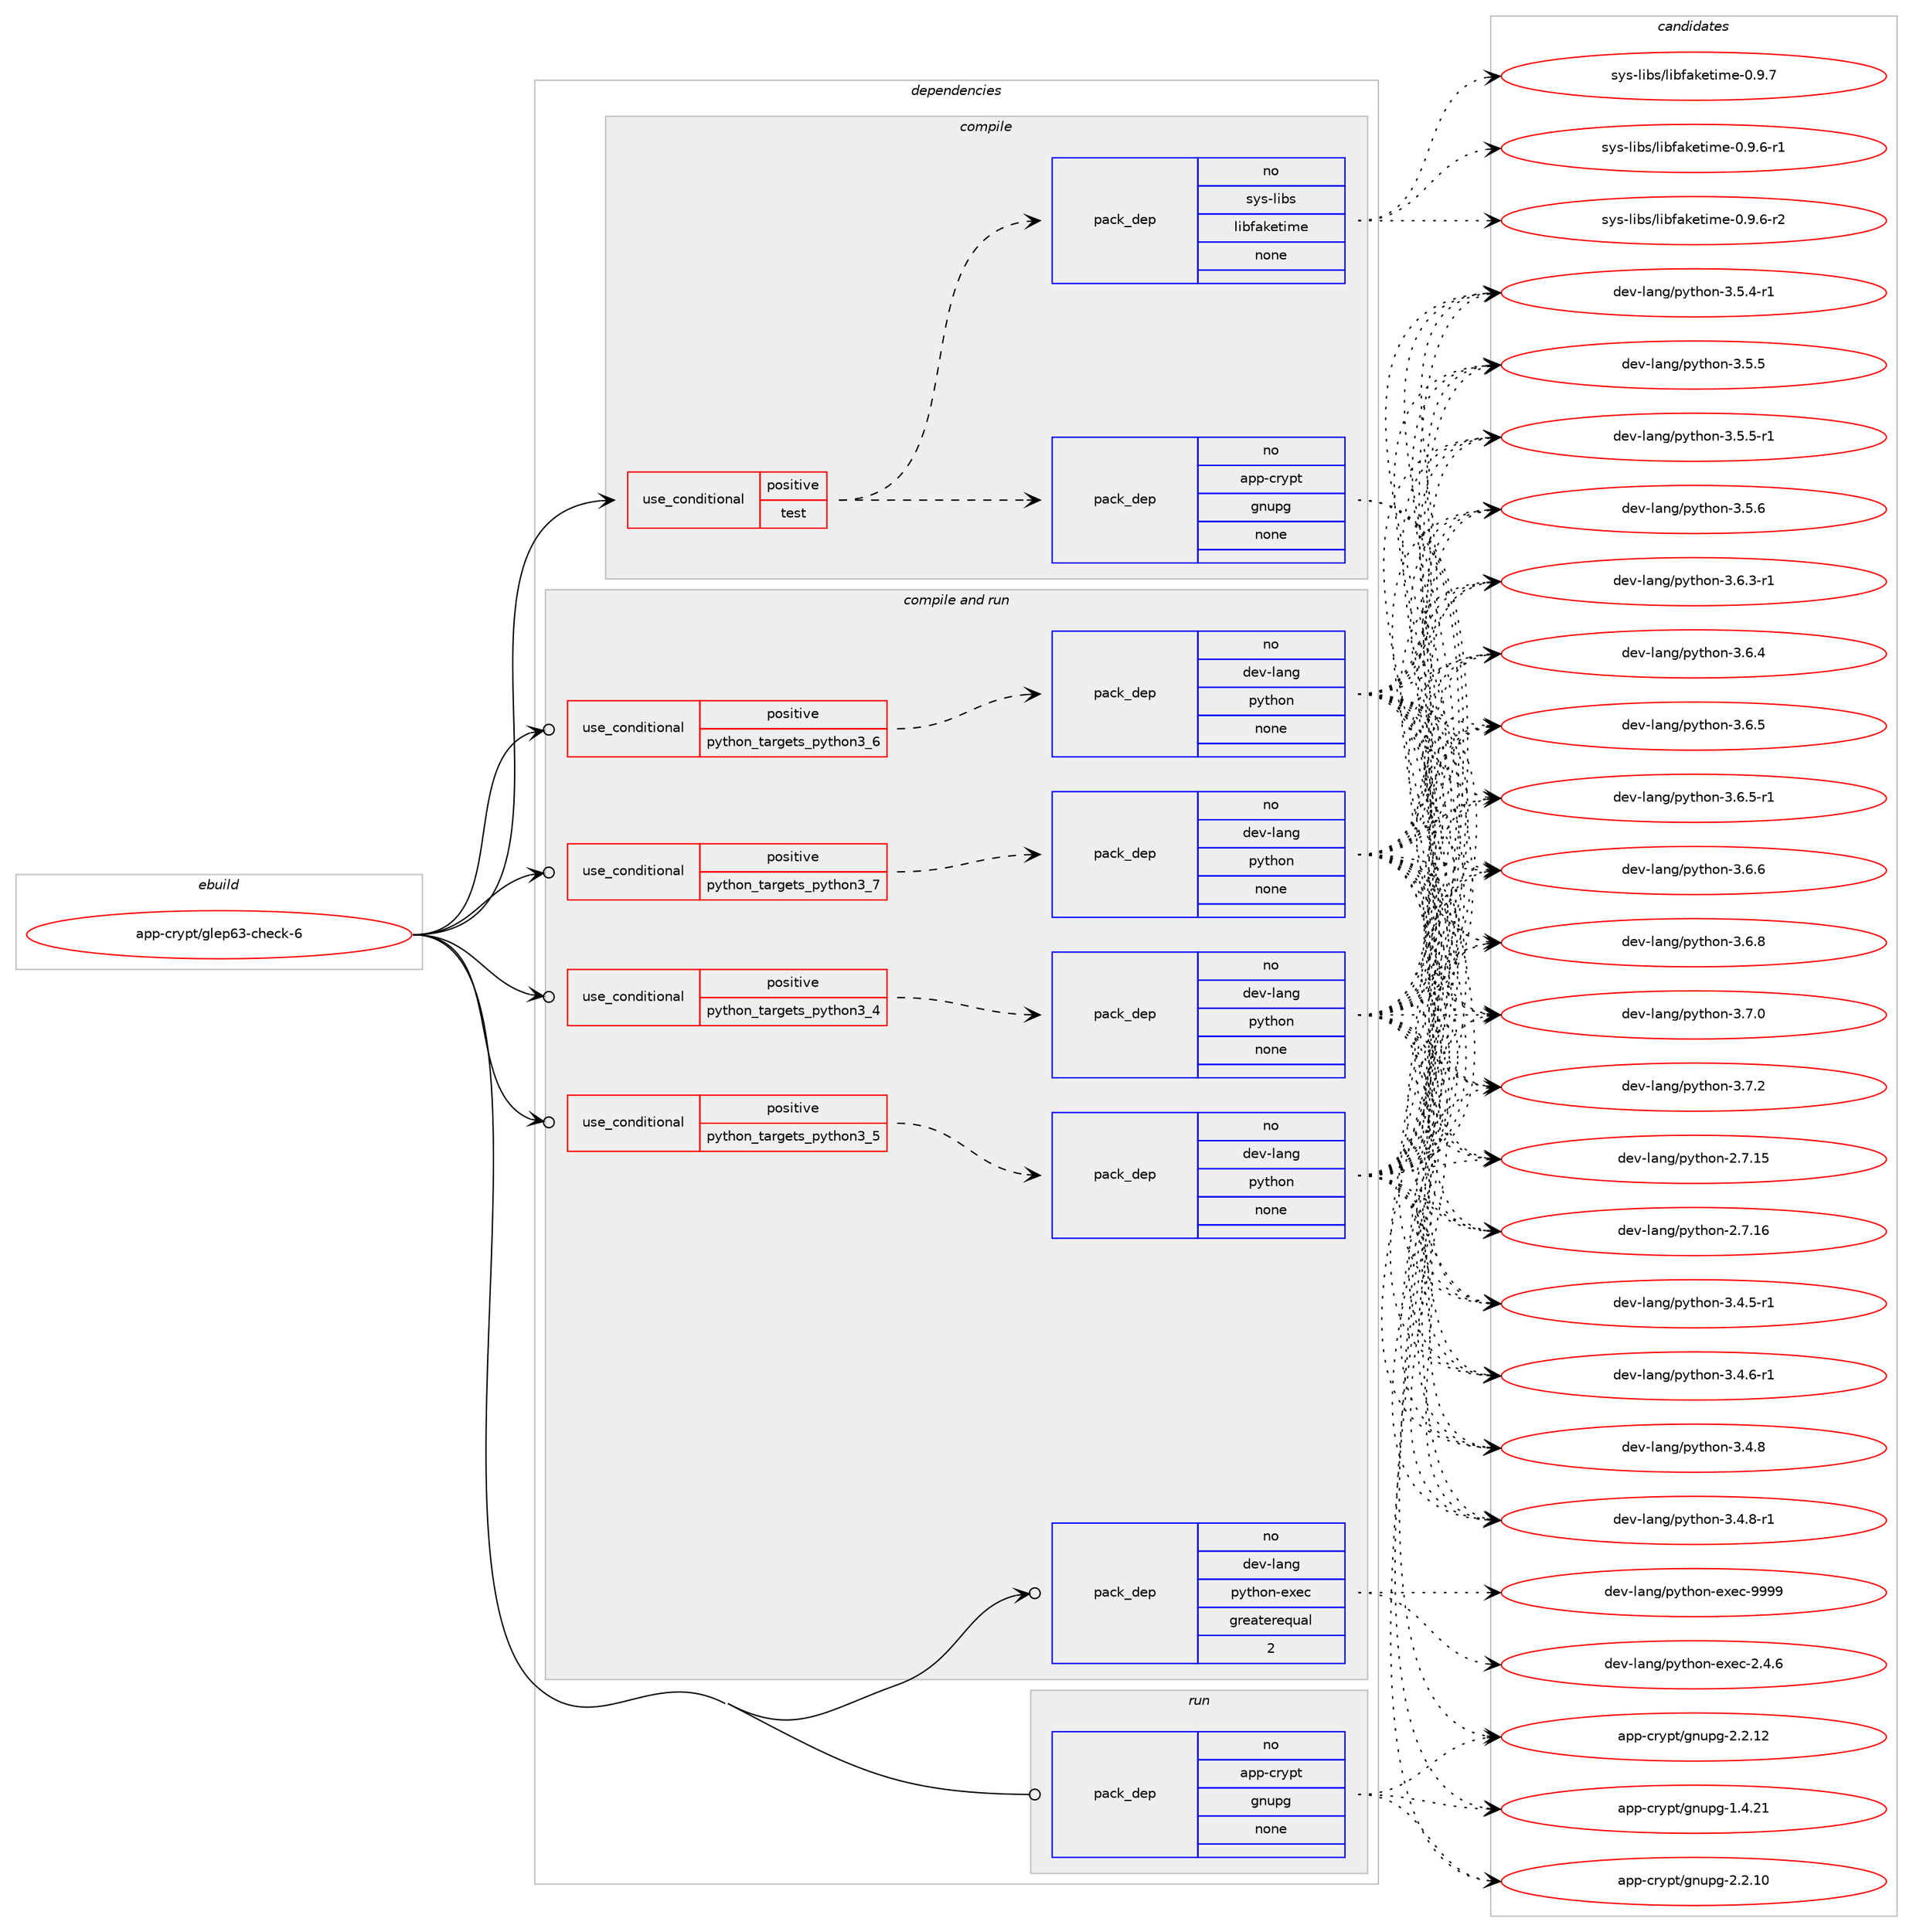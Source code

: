 digraph prolog {

# *************
# Graph options
# *************

newrank=true;
concentrate=true;
compound=true;
graph [rankdir=LR,fontname=Helvetica,fontsize=10,ranksep=1.5];#, ranksep=2.5, nodesep=0.2];
edge  [arrowhead=vee];
node  [fontname=Helvetica,fontsize=10];

# **********
# The ebuild
# **********

subgraph cluster_leftcol {
color=gray;
rank=same;
label=<<i>ebuild</i>>;
id [label="app-crypt/glep63-check-6", color=red, width=4, href="../app-crypt/glep63-check-6.svg"];
}

# ****************
# The dependencies
# ****************

subgraph cluster_midcol {
color=gray;
label=<<i>dependencies</i>>;
subgraph cluster_compile {
fillcolor="#eeeeee";
style=filled;
label=<<i>compile</i>>;
subgraph cond347660 {
dependency1275632 [label=<<TABLE BORDER="0" CELLBORDER="1" CELLSPACING="0" CELLPADDING="4"><TR><TD ROWSPAN="3" CELLPADDING="10">use_conditional</TD></TR><TR><TD>positive</TD></TR><TR><TD>test</TD></TR></TABLE>>, shape=none, color=red];
subgraph pack908158 {
dependency1275633 [label=<<TABLE BORDER="0" CELLBORDER="1" CELLSPACING="0" CELLPADDING="4" WIDTH="220"><TR><TD ROWSPAN="6" CELLPADDING="30">pack_dep</TD></TR><TR><TD WIDTH="110">no</TD></TR><TR><TD>app-crypt</TD></TR><TR><TD>gnupg</TD></TR><TR><TD>none</TD></TR><TR><TD></TD></TR></TABLE>>, shape=none, color=blue];
}
dependency1275632:e -> dependency1275633:w [weight=20,style="dashed",arrowhead="vee"];
subgraph pack908159 {
dependency1275634 [label=<<TABLE BORDER="0" CELLBORDER="1" CELLSPACING="0" CELLPADDING="4" WIDTH="220"><TR><TD ROWSPAN="6" CELLPADDING="30">pack_dep</TD></TR><TR><TD WIDTH="110">no</TD></TR><TR><TD>sys-libs</TD></TR><TR><TD>libfaketime</TD></TR><TR><TD>none</TD></TR><TR><TD></TD></TR></TABLE>>, shape=none, color=blue];
}
dependency1275632:e -> dependency1275634:w [weight=20,style="dashed",arrowhead="vee"];
}
id:e -> dependency1275632:w [weight=20,style="solid",arrowhead="vee"];
}
subgraph cluster_compileandrun {
fillcolor="#eeeeee";
style=filled;
label=<<i>compile and run</i>>;
subgraph cond347661 {
dependency1275635 [label=<<TABLE BORDER="0" CELLBORDER="1" CELLSPACING="0" CELLPADDING="4"><TR><TD ROWSPAN="3" CELLPADDING="10">use_conditional</TD></TR><TR><TD>positive</TD></TR><TR><TD>python_targets_python3_4</TD></TR></TABLE>>, shape=none, color=red];
subgraph pack908160 {
dependency1275636 [label=<<TABLE BORDER="0" CELLBORDER="1" CELLSPACING="0" CELLPADDING="4" WIDTH="220"><TR><TD ROWSPAN="6" CELLPADDING="30">pack_dep</TD></TR><TR><TD WIDTH="110">no</TD></TR><TR><TD>dev-lang</TD></TR><TR><TD>python</TD></TR><TR><TD>none</TD></TR><TR><TD></TD></TR></TABLE>>, shape=none, color=blue];
}
dependency1275635:e -> dependency1275636:w [weight=20,style="dashed",arrowhead="vee"];
}
id:e -> dependency1275635:w [weight=20,style="solid",arrowhead="odotvee"];
subgraph cond347662 {
dependency1275637 [label=<<TABLE BORDER="0" CELLBORDER="1" CELLSPACING="0" CELLPADDING="4"><TR><TD ROWSPAN="3" CELLPADDING="10">use_conditional</TD></TR><TR><TD>positive</TD></TR><TR><TD>python_targets_python3_5</TD></TR></TABLE>>, shape=none, color=red];
subgraph pack908161 {
dependency1275638 [label=<<TABLE BORDER="0" CELLBORDER="1" CELLSPACING="0" CELLPADDING="4" WIDTH="220"><TR><TD ROWSPAN="6" CELLPADDING="30">pack_dep</TD></TR><TR><TD WIDTH="110">no</TD></TR><TR><TD>dev-lang</TD></TR><TR><TD>python</TD></TR><TR><TD>none</TD></TR><TR><TD></TD></TR></TABLE>>, shape=none, color=blue];
}
dependency1275637:e -> dependency1275638:w [weight=20,style="dashed",arrowhead="vee"];
}
id:e -> dependency1275637:w [weight=20,style="solid",arrowhead="odotvee"];
subgraph cond347663 {
dependency1275639 [label=<<TABLE BORDER="0" CELLBORDER="1" CELLSPACING="0" CELLPADDING="4"><TR><TD ROWSPAN="3" CELLPADDING="10">use_conditional</TD></TR><TR><TD>positive</TD></TR><TR><TD>python_targets_python3_6</TD></TR></TABLE>>, shape=none, color=red];
subgraph pack908162 {
dependency1275640 [label=<<TABLE BORDER="0" CELLBORDER="1" CELLSPACING="0" CELLPADDING="4" WIDTH="220"><TR><TD ROWSPAN="6" CELLPADDING="30">pack_dep</TD></TR><TR><TD WIDTH="110">no</TD></TR><TR><TD>dev-lang</TD></TR><TR><TD>python</TD></TR><TR><TD>none</TD></TR><TR><TD></TD></TR></TABLE>>, shape=none, color=blue];
}
dependency1275639:e -> dependency1275640:w [weight=20,style="dashed",arrowhead="vee"];
}
id:e -> dependency1275639:w [weight=20,style="solid",arrowhead="odotvee"];
subgraph cond347664 {
dependency1275641 [label=<<TABLE BORDER="0" CELLBORDER="1" CELLSPACING="0" CELLPADDING="4"><TR><TD ROWSPAN="3" CELLPADDING="10">use_conditional</TD></TR><TR><TD>positive</TD></TR><TR><TD>python_targets_python3_7</TD></TR></TABLE>>, shape=none, color=red];
subgraph pack908163 {
dependency1275642 [label=<<TABLE BORDER="0" CELLBORDER="1" CELLSPACING="0" CELLPADDING="4" WIDTH="220"><TR><TD ROWSPAN="6" CELLPADDING="30">pack_dep</TD></TR><TR><TD WIDTH="110">no</TD></TR><TR><TD>dev-lang</TD></TR><TR><TD>python</TD></TR><TR><TD>none</TD></TR><TR><TD></TD></TR></TABLE>>, shape=none, color=blue];
}
dependency1275641:e -> dependency1275642:w [weight=20,style="dashed",arrowhead="vee"];
}
id:e -> dependency1275641:w [weight=20,style="solid",arrowhead="odotvee"];
subgraph pack908164 {
dependency1275643 [label=<<TABLE BORDER="0" CELLBORDER="1" CELLSPACING="0" CELLPADDING="4" WIDTH="220"><TR><TD ROWSPAN="6" CELLPADDING="30">pack_dep</TD></TR><TR><TD WIDTH="110">no</TD></TR><TR><TD>dev-lang</TD></TR><TR><TD>python-exec</TD></TR><TR><TD>greaterequal</TD></TR><TR><TD>2</TD></TR></TABLE>>, shape=none, color=blue];
}
id:e -> dependency1275643:w [weight=20,style="solid",arrowhead="odotvee"];
}
subgraph cluster_run {
fillcolor="#eeeeee";
style=filled;
label=<<i>run</i>>;
subgraph pack908165 {
dependency1275644 [label=<<TABLE BORDER="0" CELLBORDER="1" CELLSPACING="0" CELLPADDING="4" WIDTH="220"><TR><TD ROWSPAN="6" CELLPADDING="30">pack_dep</TD></TR><TR><TD WIDTH="110">no</TD></TR><TR><TD>app-crypt</TD></TR><TR><TD>gnupg</TD></TR><TR><TD>none</TD></TR><TR><TD></TD></TR></TABLE>>, shape=none, color=blue];
}
id:e -> dependency1275644:w [weight=20,style="solid",arrowhead="odot"];
}
}

# **************
# The candidates
# **************

subgraph cluster_choices {
rank=same;
color=gray;
label=<<i>candidates</i>>;

subgraph choice908158 {
color=black;
nodesep=1;
choice9711211245991141211121164710311011711210345494652465049 [label="app-crypt/gnupg-1.4.21", color=red, width=4,href="../app-crypt/gnupg-1.4.21.svg"];
choice9711211245991141211121164710311011711210345504650464948 [label="app-crypt/gnupg-2.2.10", color=red, width=4,href="../app-crypt/gnupg-2.2.10.svg"];
choice9711211245991141211121164710311011711210345504650464950 [label="app-crypt/gnupg-2.2.12", color=red, width=4,href="../app-crypt/gnupg-2.2.12.svg"];
dependency1275633:e -> choice9711211245991141211121164710311011711210345494652465049:w [style=dotted,weight="100"];
dependency1275633:e -> choice9711211245991141211121164710311011711210345504650464948:w [style=dotted,weight="100"];
dependency1275633:e -> choice9711211245991141211121164710311011711210345504650464950:w [style=dotted,weight="100"];
}
subgraph choice908159 {
color=black;
nodesep=1;
choice11512111545108105981154710810598102971071011161051091014548465746544511449 [label="sys-libs/libfaketime-0.9.6-r1", color=red, width=4,href="../sys-libs/libfaketime-0.9.6-r1.svg"];
choice11512111545108105981154710810598102971071011161051091014548465746544511450 [label="sys-libs/libfaketime-0.9.6-r2", color=red, width=4,href="../sys-libs/libfaketime-0.9.6-r2.svg"];
choice1151211154510810598115471081059810297107101116105109101454846574655 [label="sys-libs/libfaketime-0.9.7", color=red, width=4,href="../sys-libs/libfaketime-0.9.7.svg"];
dependency1275634:e -> choice11512111545108105981154710810598102971071011161051091014548465746544511449:w [style=dotted,weight="100"];
dependency1275634:e -> choice11512111545108105981154710810598102971071011161051091014548465746544511450:w [style=dotted,weight="100"];
dependency1275634:e -> choice1151211154510810598115471081059810297107101116105109101454846574655:w [style=dotted,weight="100"];
}
subgraph choice908160 {
color=black;
nodesep=1;
choice10010111845108971101034711212111610411111045504655464953 [label="dev-lang/python-2.7.15", color=red, width=4,href="../dev-lang/python-2.7.15.svg"];
choice10010111845108971101034711212111610411111045504655464954 [label="dev-lang/python-2.7.16", color=red, width=4,href="../dev-lang/python-2.7.16.svg"];
choice1001011184510897110103471121211161041111104551465246534511449 [label="dev-lang/python-3.4.5-r1", color=red, width=4,href="../dev-lang/python-3.4.5-r1.svg"];
choice1001011184510897110103471121211161041111104551465246544511449 [label="dev-lang/python-3.4.6-r1", color=red, width=4,href="../dev-lang/python-3.4.6-r1.svg"];
choice100101118451089711010347112121116104111110455146524656 [label="dev-lang/python-3.4.8", color=red, width=4,href="../dev-lang/python-3.4.8.svg"];
choice1001011184510897110103471121211161041111104551465246564511449 [label="dev-lang/python-3.4.8-r1", color=red, width=4,href="../dev-lang/python-3.4.8-r1.svg"];
choice1001011184510897110103471121211161041111104551465346524511449 [label="dev-lang/python-3.5.4-r1", color=red, width=4,href="../dev-lang/python-3.5.4-r1.svg"];
choice100101118451089711010347112121116104111110455146534653 [label="dev-lang/python-3.5.5", color=red, width=4,href="../dev-lang/python-3.5.5.svg"];
choice1001011184510897110103471121211161041111104551465346534511449 [label="dev-lang/python-3.5.5-r1", color=red, width=4,href="../dev-lang/python-3.5.5-r1.svg"];
choice100101118451089711010347112121116104111110455146534654 [label="dev-lang/python-3.5.6", color=red, width=4,href="../dev-lang/python-3.5.6.svg"];
choice1001011184510897110103471121211161041111104551465446514511449 [label="dev-lang/python-3.6.3-r1", color=red, width=4,href="../dev-lang/python-3.6.3-r1.svg"];
choice100101118451089711010347112121116104111110455146544652 [label="dev-lang/python-3.6.4", color=red, width=4,href="../dev-lang/python-3.6.4.svg"];
choice100101118451089711010347112121116104111110455146544653 [label="dev-lang/python-3.6.5", color=red, width=4,href="../dev-lang/python-3.6.5.svg"];
choice1001011184510897110103471121211161041111104551465446534511449 [label="dev-lang/python-3.6.5-r1", color=red, width=4,href="../dev-lang/python-3.6.5-r1.svg"];
choice100101118451089711010347112121116104111110455146544654 [label="dev-lang/python-3.6.6", color=red, width=4,href="../dev-lang/python-3.6.6.svg"];
choice100101118451089711010347112121116104111110455146544656 [label="dev-lang/python-3.6.8", color=red, width=4,href="../dev-lang/python-3.6.8.svg"];
choice100101118451089711010347112121116104111110455146554648 [label="dev-lang/python-3.7.0", color=red, width=4,href="../dev-lang/python-3.7.0.svg"];
choice100101118451089711010347112121116104111110455146554650 [label="dev-lang/python-3.7.2", color=red, width=4,href="../dev-lang/python-3.7.2.svg"];
dependency1275636:e -> choice10010111845108971101034711212111610411111045504655464953:w [style=dotted,weight="100"];
dependency1275636:e -> choice10010111845108971101034711212111610411111045504655464954:w [style=dotted,weight="100"];
dependency1275636:e -> choice1001011184510897110103471121211161041111104551465246534511449:w [style=dotted,weight="100"];
dependency1275636:e -> choice1001011184510897110103471121211161041111104551465246544511449:w [style=dotted,weight="100"];
dependency1275636:e -> choice100101118451089711010347112121116104111110455146524656:w [style=dotted,weight="100"];
dependency1275636:e -> choice1001011184510897110103471121211161041111104551465246564511449:w [style=dotted,weight="100"];
dependency1275636:e -> choice1001011184510897110103471121211161041111104551465346524511449:w [style=dotted,weight="100"];
dependency1275636:e -> choice100101118451089711010347112121116104111110455146534653:w [style=dotted,weight="100"];
dependency1275636:e -> choice1001011184510897110103471121211161041111104551465346534511449:w [style=dotted,weight="100"];
dependency1275636:e -> choice100101118451089711010347112121116104111110455146534654:w [style=dotted,weight="100"];
dependency1275636:e -> choice1001011184510897110103471121211161041111104551465446514511449:w [style=dotted,weight="100"];
dependency1275636:e -> choice100101118451089711010347112121116104111110455146544652:w [style=dotted,weight="100"];
dependency1275636:e -> choice100101118451089711010347112121116104111110455146544653:w [style=dotted,weight="100"];
dependency1275636:e -> choice1001011184510897110103471121211161041111104551465446534511449:w [style=dotted,weight="100"];
dependency1275636:e -> choice100101118451089711010347112121116104111110455146544654:w [style=dotted,weight="100"];
dependency1275636:e -> choice100101118451089711010347112121116104111110455146544656:w [style=dotted,weight="100"];
dependency1275636:e -> choice100101118451089711010347112121116104111110455146554648:w [style=dotted,weight="100"];
dependency1275636:e -> choice100101118451089711010347112121116104111110455146554650:w [style=dotted,weight="100"];
}
subgraph choice908161 {
color=black;
nodesep=1;
choice10010111845108971101034711212111610411111045504655464953 [label="dev-lang/python-2.7.15", color=red, width=4,href="../dev-lang/python-2.7.15.svg"];
choice10010111845108971101034711212111610411111045504655464954 [label="dev-lang/python-2.7.16", color=red, width=4,href="../dev-lang/python-2.7.16.svg"];
choice1001011184510897110103471121211161041111104551465246534511449 [label="dev-lang/python-3.4.5-r1", color=red, width=4,href="../dev-lang/python-3.4.5-r1.svg"];
choice1001011184510897110103471121211161041111104551465246544511449 [label="dev-lang/python-3.4.6-r1", color=red, width=4,href="../dev-lang/python-3.4.6-r1.svg"];
choice100101118451089711010347112121116104111110455146524656 [label="dev-lang/python-3.4.8", color=red, width=4,href="../dev-lang/python-3.4.8.svg"];
choice1001011184510897110103471121211161041111104551465246564511449 [label="dev-lang/python-3.4.8-r1", color=red, width=4,href="../dev-lang/python-3.4.8-r1.svg"];
choice1001011184510897110103471121211161041111104551465346524511449 [label="dev-lang/python-3.5.4-r1", color=red, width=4,href="../dev-lang/python-3.5.4-r1.svg"];
choice100101118451089711010347112121116104111110455146534653 [label="dev-lang/python-3.5.5", color=red, width=4,href="../dev-lang/python-3.5.5.svg"];
choice1001011184510897110103471121211161041111104551465346534511449 [label="dev-lang/python-3.5.5-r1", color=red, width=4,href="../dev-lang/python-3.5.5-r1.svg"];
choice100101118451089711010347112121116104111110455146534654 [label="dev-lang/python-3.5.6", color=red, width=4,href="../dev-lang/python-3.5.6.svg"];
choice1001011184510897110103471121211161041111104551465446514511449 [label="dev-lang/python-3.6.3-r1", color=red, width=4,href="../dev-lang/python-3.6.3-r1.svg"];
choice100101118451089711010347112121116104111110455146544652 [label="dev-lang/python-3.6.4", color=red, width=4,href="../dev-lang/python-3.6.4.svg"];
choice100101118451089711010347112121116104111110455146544653 [label="dev-lang/python-3.6.5", color=red, width=4,href="../dev-lang/python-3.6.5.svg"];
choice1001011184510897110103471121211161041111104551465446534511449 [label="dev-lang/python-3.6.5-r1", color=red, width=4,href="../dev-lang/python-3.6.5-r1.svg"];
choice100101118451089711010347112121116104111110455146544654 [label="dev-lang/python-3.6.6", color=red, width=4,href="../dev-lang/python-3.6.6.svg"];
choice100101118451089711010347112121116104111110455146544656 [label="dev-lang/python-3.6.8", color=red, width=4,href="../dev-lang/python-3.6.8.svg"];
choice100101118451089711010347112121116104111110455146554648 [label="dev-lang/python-3.7.0", color=red, width=4,href="../dev-lang/python-3.7.0.svg"];
choice100101118451089711010347112121116104111110455146554650 [label="dev-lang/python-3.7.2", color=red, width=4,href="../dev-lang/python-3.7.2.svg"];
dependency1275638:e -> choice10010111845108971101034711212111610411111045504655464953:w [style=dotted,weight="100"];
dependency1275638:e -> choice10010111845108971101034711212111610411111045504655464954:w [style=dotted,weight="100"];
dependency1275638:e -> choice1001011184510897110103471121211161041111104551465246534511449:w [style=dotted,weight="100"];
dependency1275638:e -> choice1001011184510897110103471121211161041111104551465246544511449:w [style=dotted,weight="100"];
dependency1275638:e -> choice100101118451089711010347112121116104111110455146524656:w [style=dotted,weight="100"];
dependency1275638:e -> choice1001011184510897110103471121211161041111104551465246564511449:w [style=dotted,weight="100"];
dependency1275638:e -> choice1001011184510897110103471121211161041111104551465346524511449:w [style=dotted,weight="100"];
dependency1275638:e -> choice100101118451089711010347112121116104111110455146534653:w [style=dotted,weight="100"];
dependency1275638:e -> choice1001011184510897110103471121211161041111104551465346534511449:w [style=dotted,weight="100"];
dependency1275638:e -> choice100101118451089711010347112121116104111110455146534654:w [style=dotted,weight="100"];
dependency1275638:e -> choice1001011184510897110103471121211161041111104551465446514511449:w [style=dotted,weight="100"];
dependency1275638:e -> choice100101118451089711010347112121116104111110455146544652:w [style=dotted,weight="100"];
dependency1275638:e -> choice100101118451089711010347112121116104111110455146544653:w [style=dotted,weight="100"];
dependency1275638:e -> choice1001011184510897110103471121211161041111104551465446534511449:w [style=dotted,weight="100"];
dependency1275638:e -> choice100101118451089711010347112121116104111110455146544654:w [style=dotted,weight="100"];
dependency1275638:e -> choice100101118451089711010347112121116104111110455146544656:w [style=dotted,weight="100"];
dependency1275638:e -> choice100101118451089711010347112121116104111110455146554648:w [style=dotted,weight="100"];
dependency1275638:e -> choice100101118451089711010347112121116104111110455146554650:w [style=dotted,weight="100"];
}
subgraph choice908162 {
color=black;
nodesep=1;
choice10010111845108971101034711212111610411111045504655464953 [label="dev-lang/python-2.7.15", color=red, width=4,href="../dev-lang/python-2.7.15.svg"];
choice10010111845108971101034711212111610411111045504655464954 [label="dev-lang/python-2.7.16", color=red, width=4,href="../dev-lang/python-2.7.16.svg"];
choice1001011184510897110103471121211161041111104551465246534511449 [label="dev-lang/python-3.4.5-r1", color=red, width=4,href="../dev-lang/python-3.4.5-r1.svg"];
choice1001011184510897110103471121211161041111104551465246544511449 [label="dev-lang/python-3.4.6-r1", color=red, width=4,href="../dev-lang/python-3.4.6-r1.svg"];
choice100101118451089711010347112121116104111110455146524656 [label="dev-lang/python-3.4.8", color=red, width=4,href="../dev-lang/python-3.4.8.svg"];
choice1001011184510897110103471121211161041111104551465246564511449 [label="dev-lang/python-3.4.8-r1", color=red, width=4,href="../dev-lang/python-3.4.8-r1.svg"];
choice1001011184510897110103471121211161041111104551465346524511449 [label="dev-lang/python-3.5.4-r1", color=red, width=4,href="../dev-lang/python-3.5.4-r1.svg"];
choice100101118451089711010347112121116104111110455146534653 [label="dev-lang/python-3.5.5", color=red, width=4,href="../dev-lang/python-3.5.5.svg"];
choice1001011184510897110103471121211161041111104551465346534511449 [label="dev-lang/python-3.5.5-r1", color=red, width=4,href="../dev-lang/python-3.5.5-r1.svg"];
choice100101118451089711010347112121116104111110455146534654 [label="dev-lang/python-3.5.6", color=red, width=4,href="../dev-lang/python-3.5.6.svg"];
choice1001011184510897110103471121211161041111104551465446514511449 [label="dev-lang/python-3.6.3-r1", color=red, width=4,href="../dev-lang/python-3.6.3-r1.svg"];
choice100101118451089711010347112121116104111110455146544652 [label="dev-lang/python-3.6.4", color=red, width=4,href="../dev-lang/python-3.6.4.svg"];
choice100101118451089711010347112121116104111110455146544653 [label="dev-lang/python-3.6.5", color=red, width=4,href="../dev-lang/python-3.6.5.svg"];
choice1001011184510897110103471121211161041111104551465446534511449 [label="dev-lang/python-3.6.5-r1", color=red, width=4,href="../dev-lang/python-3.6.5-r1.svg"];
choice100101118451089711010347112121116104111110455146544654 [label="dev-lang/python-3.6.6", color=red, width=4,href="../dev-lang/python-3.6.6.svg"];
choice100101118451089711010347112121116104111110455146544656 [label="dev-lang/python-3.6.8", color=red, width=4,href="../dev-lang/python-3.6.8.svg"];
choice100101118451089711010347112121116104111110455146554648 [label="dev-lang/python-3.7.0", color=red, width=4,href="../dev-lang/python-3.7.0.svg"];
choice100101118451089711010347112121116104111110455146554650 [label="dev-lang/python-3.7.2", color=red, width=4,href="../dev-lang/python-3.7.2.svg"];
dependency1275640:e -> choice10010111845108971101034711212111610411111045504655464953:w [style=dotted,weight="100"];
dependency1275640:e -> choice10010111845108971101034711212111610411111045504655464954:w [style=dotted,weight="100"];
dependency1275640:e -> choice1001011184510897110103471121211161041111104551465246534511449:w [style=dotted,weight="100"];
dependency1275640:e -> choice1001011184510897110103471121211161041111104551465246544511449:w [style=dotted,weight="100"];
dependency1275640:e -> choice100101118451089711010347112121116104111110455146524656:w [style=dotted,weight="100"];
dependency1275640:e -> choice1001011184510897110103471121211161041111104551465246564511449:w [style=dotted,weight="100"];
dependency1275640:e -> choice1001011184510897110103471121211161041111104551465346524511449:w [style=dotted,weight="100"];
dependency1275640:e -> choice100101118451089711010347112121116104111110455146534653:w [style=dotted,weight="100"];
dependency1275640:e -> choice1001011184510897110103471121211161041111104551465346534511449:w [style=dotted,weight="100"];
dependency1275640:e -> choice100101118451089711010347112121116104111110455146534654:w [style=dotted,weight="100"];
dependency1275640:e -> choice1001011184510897110103471121211161041111104551465446514511449:w [style=dotted,weight="100"];
dependency1275640:e -> choice100101118451089711010347112121116104111110455146544652:w [style=dotted,weight="100"];
dependency1275640:e -> choice100101118451089711010347112121116104111110455146544653:w [style=dotted,weight="100"];
dependency1275640:e -> choice1001011184510897110103471121211161041111104551465446534511449:w [style=dotted,weight="100"];
dependency1275640:e -> choice100101118451089711010347112121116104111110455146544654:w [style=dotted,weight="100"];
dependency1275640:e -> choice100101118451089711010347112121116104111110455146544656:w [style=dotted,weight="100"];
dependency1275640:e -> choice100101118451089711010347112121116104111110455146554648:w [style=dotted,weight="100"];
dependency1275640:e -> choice100101118451089711010347112121116104111110455146554650:w [style=dotted,weight="100"];
}
subgraph choice908163 {
color=black;
nodesep=1;
choice10010111845108971101034711212111610411111045504655464953 [label="dev-lang/python-2.7.15", color=red, width=4,href="../dev-lang/python-2.7.15.svg"];
choice10010111845108971101034711212111610411111045504655464954 [label="dev-lang/python-2.7.16", color=red, width=4,href="../dev-lang/python-2.7.16.svg"];
choice1001011184510897110103471121211161041111104551465246534511449 [label="dev-lang/python-3.4.5-r1", color=red, width=4,href="../dev-lang/python-3.4.5-r1.svg"];
choice1001011184510897110103471121211161041111104551465246544511449 [label="dev-lang/python-3.4.6-r1", color=red, width=4,href="../dev-lang/python-3.4.6-r1.svg"];
choice100101118451089711010347112121116104111110455146524656 [label="dev-lang/python-3.4.8", color=red, width=4,href="../dev-lang/python-3.4.8.svg"];
choice1001011184510897110103471121211161041111104551465246564511449 [label="dev-lang/python-3.4.8-r1", color=red, width=4,href="../dev-lang/python-3.4.8-r1.svg"];
choice1001011184510897110103471121211161041111104551465346524511449 [label="dev-lang/python-3.5.4-r1", color=red, width=4,href="../dev-lang/python-3.5.4-r1.svg"];
choice100101118451089711010347112121116104111110455146534653 [label="dev-lang/python-3.5.5", color=red, width=4,href="../dev-lang/python-3.5.5.svg"];
choice1001011184510897110103471121211161041111104551465346534511449 [label="dev-lang/python-3.5.5-r1", color=red, width=4,href="../dev-lang/python-3.5.5-r1.svg"];
choice100101118451089711010347112121116104111110455146534654 [label="dev-lang/python-3.5.6", color=red, width=4,href="../dev-lang/python-3.5.6.svg"];
choice1001011184510897110103471121211161041111104551465446514511449 [label="dev-lang/python-3.6.3-r1", color=red, width=4,href="../dev-lang/python-3.6.3-r1.svg"];
choice100101118451089711010347112121116104111110455146544652 [label="dev-lang/python-3.6.4", color=red, width=4,href="../dev-lang/python-3.6.4.svg"];
choice100101118451089711010347112121116104111110455146544653 [label="dev-lang/python-3.6.5", color=red, width=4,href="../dev-lang/python-3.6.5.svg"];
choice1001011184510897110103471121211161041111104551465446534511449 [label="dev-lang/python-3.6.5-r1", color=red, width=4,href="../dev-lang/python-3.6.5-r1.svg"];
choice100101118451089711010347112121116104111110455146544654 [label="dev-lang/python-3.6.6", color=red, width=4,href="../dev-lang/python-3.6.6.svg"];
choice100101118451089711010347112121116104111110455146544656 [label="dev-lang/python-3.6.8", color=red, width=4,href="../dev-lang/python-3.6.8.svg"];
choice100101118451089711010347112121116104111110455146554648 [label="dev-lang/python-3.7.0", color=red, width=4,href="../dev-lang/python-3.7.0.svg"];
choice100101118451089711010347112121116104111110455146554650 [label="dev-lang/python-3.7.2", color=red, width=4,href="../dev-lang/python-3.7.2.svg"];
dependency1275642:e -> choice10010111845108971101034711212111610411111045504655464953:w [style=dotted,weight="100"];
dependency1275642:e -> choice10010111845108971101034711212111610411111045504655464954:w [style=dotted,weight="100"];
dependency1275642:e -> choice1001011184510897110103471121211161041111104551465246534511449:w [style=dotted,weight="100"];
dependency1275642:e -> choice1001011184510897110103471121211161041111104551465246544511449:w [style=dotted,weight="100"];
dependency1275642:e -> choice100101118451089711010347112121116104111110455146524656:w [style=dotted,weight="100"];
dependency1275642:e -> choice1001011184510897110103471121211161041111104551465246564511449:w [style=dotted,weight="100"];
dependency1275642:e -> choice1001011184510897110103471121211161041111104551465346524511449:w [style=dotted,weight="100"];
dependency1275642:e -> choice100101118451089711010347112121116104111110455146534653:w [style=dotted,weight="100"];
dependency1275642:e -> choice1001011184510897110103471121211161041111104551465346534511449:w [style=dotted,weight="100"];
dependency1275642:e -> choice100101118451089711010347112121116104111110455146534654:w [style=dotted,weight="100"];
dependency1275642:e -> choice1001011184510897110103471121211161041111104551465446514511449:w [style=dotted,weight="100"];
dependency1275642:e -> choice100101118451089711010347112121116104111110455146544652:w [style=dotted,weight="100"];
dependency1275642:e -> choice100101118451089711010347112121116104111110455146544653:w [style=dotted,weight="100"];
dependency1275642:e -> choice1001011184510897110103471121211161041111104551465446534511449:w [style=dotted,weight="100"];
dependency1275642:e -> choice100101118451089711010347112121116104111110455146544654:w [style=dotted,weight="100"];
dependency1275642:e -> choice100101118451089711010347112121116104111110455146544656:w [style=dotted,weight="100"];
dependency1275642:e -> choice100101118451089711010347112121116104111110455146554648:w [style=dotted,weight="100"];
dependency1275642:e -> choice100101118451089711010347112121116104111110455146554650:w [style=dotted,weight="100"];
}
subgraph choice908164 {
color=black;
nodesep=1;
choice1001011184510897110103471121211161041111104510112010199455046524654 [label="dev-lang/python-exec-2.4.6", color=red, width=4,href="../dev-lang/python-exec-2.4.6.svg"];
choice10010111845108971101034711212111610411111045101120101994557575757 [label="dev-lang/python-exec-9999", color=red, width=4,href="../dev-lang/python-exec-9999.svg"];
dependency1275643:e -> choice1001011184510897110103471121211161041111104510112010199455046524654:w [style=dotted,weight="100"];
dependency1275643:e -> choice10010111845108971101034711212111610411111045101120101994557575757:w [style=dotted,weight="100"];
}
subgraph choice908165 {
color=black;
nodesep=1;
choice9711211245991141211121164710311011711210345494652465049 [label="app-crypt/gnupg-1.4.21", color=red, width=4,href="../app-crypt/gnupg-1.4.21.svg"];
choice9711211245991141211121164710311011711210345504650464948 [label="app-crypt/gnupg-2.2.10", color=red, width=4,href="../app-crypt/gnupg-2.2.10.svg"];
choice9711211245991141211121164710311011711210345504650464950 [label="app-crypt/gnupg-2.2.12", color=red, width=4,href="../app-crypt/gnupg-2.2.12.svg"];
dependency1275644:e -> choice9711211245991141211121164710311011711210345494652465049:w [style=dotted,weight="100"];
dependency1275644:e -> choice9711211245991141211121164710311011711210345504650464948:w [style=dotted,weight="100"];
dependency1275644:e -> choice9711211245991141211121164710311011711210345504650464950:w [style=dotted,weight="100"];
}
}

}

